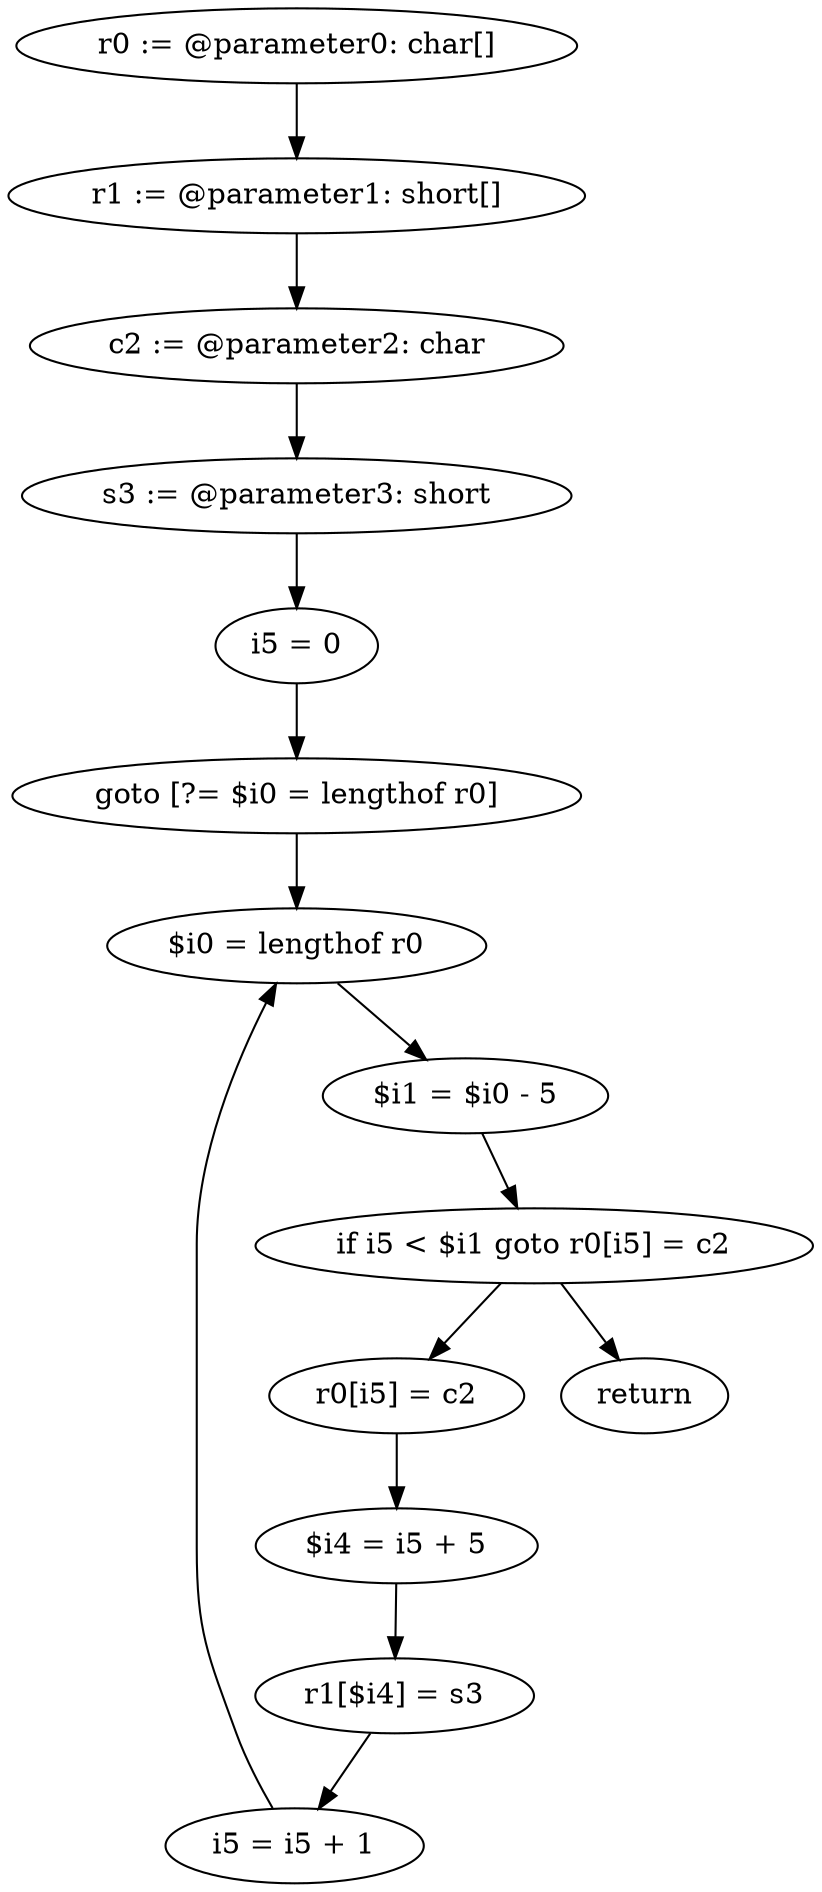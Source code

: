 digraph "unitGraph" {
    "r0 := @parameter0: char[]"
    "r1 := @parameter1: short[]"
    "c2 := @parameter2: char"
    "s3 := @parameter3: short"
    "i5 = 0"
    "goto [?= $i0 = lengthof r0]"
    "r0[i5] = c2"
    "$i4 = i5 + 5"
    "r1[$i4] = s3"
    "i5 = i5 + 1"
    "$i0 = lengthof r0"
    "$i1 = $i0 - 5"
    "if i5 < $i1 goto r0[i5] = c2"
    "return"
    "r0 := @parameter0: char[]"->"r1 := @parameter1: short[]";
    "r1 := @parameter1: short[]"->"c2 := @parameter2: char";
    "c2 := @parameter2: char"->"s3 := @parameter3: short";
    "s3 := @parameter3: short"->"i5 = 0";
    "i5 = 0"->"goto [?= $i0 = lengthof r0]";
    "goto [?= $i0 = lengthof r0]"->"$i0 = lengthof r0";
    "r0[i5] = c2"->"$i4 = i5 + 5";
    "$i4 = i5 + 5"->"r1[$i4] = s3";
    "r1[$i4] = s3"->"i5 = i5 + 1";
    "i5 = i5 + 1"->"$i0 = lengthof r0";
    "$i0 = lengthof r0"->"$i1 = $i0 - 5";
    "$i1 = $i0 - 5"->"if i5 < $i1 goto r0[i5] = c2";
    "if i5 < $i1 goto r0[i5] = c2"->"return";
    "if i5 < $i1 goto r0[i5] = c2"->"r0[i5] = c2";
}

